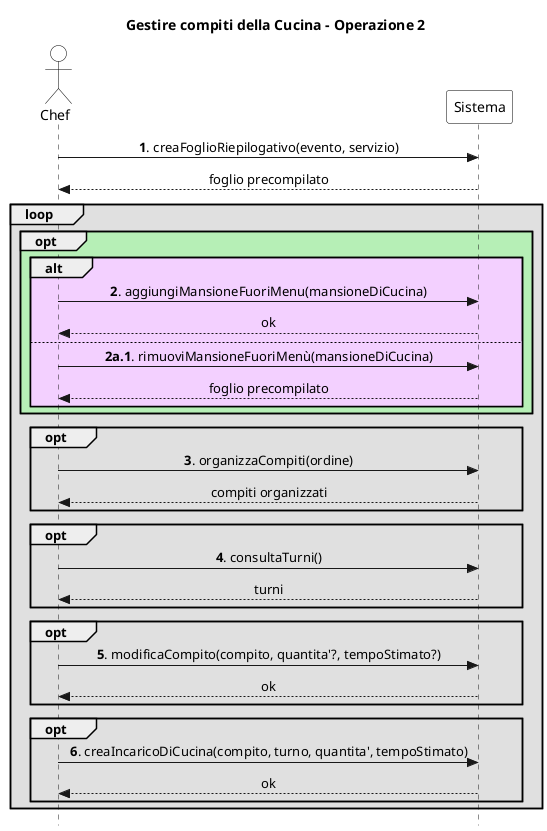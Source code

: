 @startuml
skinparam Style strictuml
skinparam SequenceMessageAlign center

skinparam sequence {
    ActorBorderColor Black
    ActorBackgroundColor White
    ParticipantBorderColor Black
    ParticipantBackgroundColor White
}

actor Chef
participant Sistema

title Gestire compiti della Cucina - Operazione 2

Chef -> Sistema: **1**. creaFoglioRiepilogativo(evento, servizio)
return foglio precompilato

loop #e0e0e0
    opt #b6efb6
        alt #f3d0ff
            Chef -> Sistema: **2**. aggiungiMansioneFuoriMenu(mansioneDiCucina)
            return ok
        else
            Chef -> Sistema: **2a.1**. rimuoviMansioneFuoriMenù(mansioneDiCucina)
            return foglio precompilato
        end
    end

    opt #e0e0e0
        Chef -> Sistema: **3**. organizzaCompiti(ordine)
        return compiti organizzati
    end

    opt #e0e0e0
        Chef -> Sistema: **4**. consultaTurni()
        return turni
    end

    opt #e0e0e0
        Chef -> Sistema: **5**. modificaCompito(compito, quantita'?, tempoStimato?)
        return ok
    end

    opt #e0e0e0
        Chef -> Sistema: **6**. creaIncaricoDiCucina(compito, turno, quantita', tempoStimato)
        return ok
    end

end


@enduml